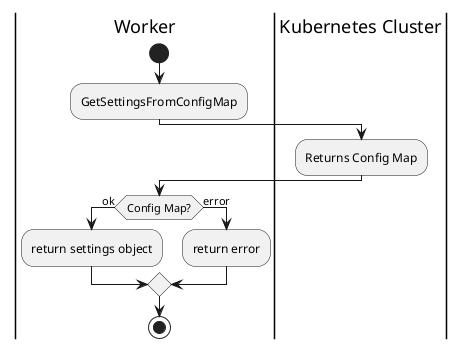 @startuml GetSettingsActivity;
|Worker|

start

:GetSettingsFromConfigMap;

|Kubernetes Cluster|
:Returns Config Map;

|Worker|
if (Config Map?) is (ok) then
:return settings object;
else (error)
:return error;
endif

stop
@enduml